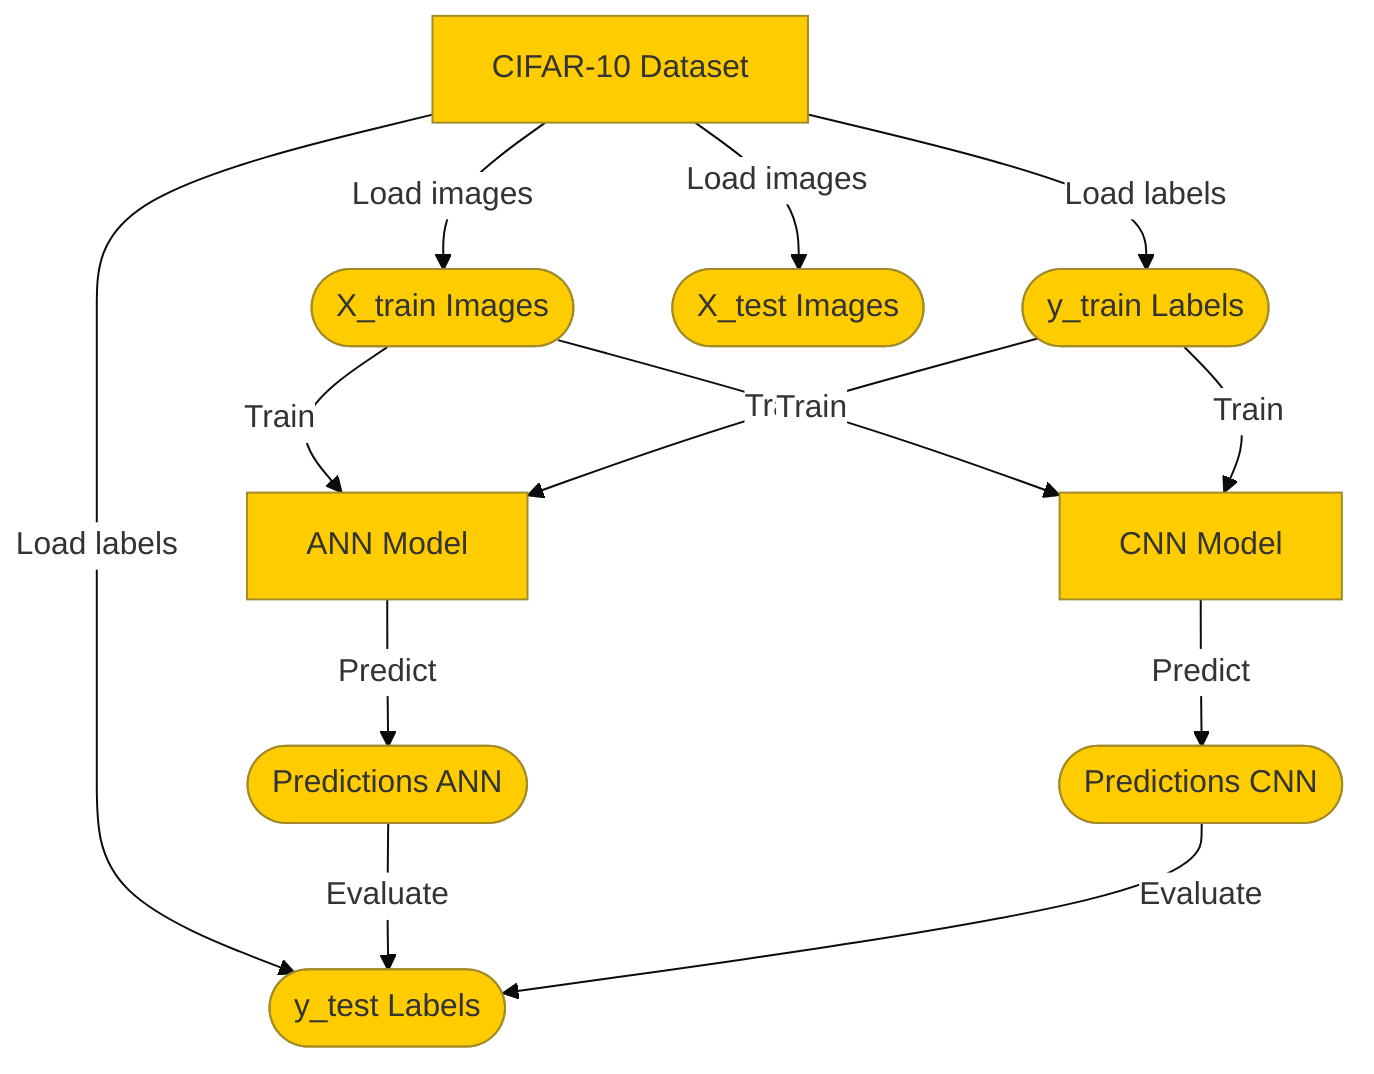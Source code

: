 %%{ init : { 'theme' : 'base', 'themeVariables': { 'primaryColor': '#ffcc00', 'edgeLabelBackground':'#ffffff', 'tertiaryColor': '#F0F0F0'}}}%%
flowchart TD
    %% Data Sources %%
    data1[CIFAR-10 Dataset]
    
    %% Data Variables %%
    X_train([X_train Images])
    y_train([y_train Labels])
    X_test([X_test Images])
    y_test([y_test Labels])
    pred([Predictions ANN])
    res([Predictions CNN])

    %% Models %%
    ann_model[ANN Model]
    cnn_model[CNN Model]

    %% Data Flow %%
    data1 -->|Load images| X_train
    data1 -->|Load labels| y_train
    data1 -->|Load images| X_test
    data1 -->|Load labels| y_test

    X_train -->|Train| ann_model
    y_train -->|Train| ann_model
    X_train -->|Train| cnn_model
    y_train -->|Train| cnn_model

    ann_model -->|Predict| pred
    cnn_model -->|Predict| res
    
    pred -->|Evaluate| y_test
    res -->|Evaluate| y_test

    %% Comments describing each node
    click data1 "Load CIFAR-10 Dataset" "This is the source of data."
    click X_train "Training Data" "Features loaded from CIFAR-10."
    click y_train "Training Labels" "Target variable loaded from CIFAR-10."
    click X_test "Testing Data" "Features for model testing."
    click y_test "Testing Labels" "Actual labels for testing data."
    click pred "ANN Predictions" "Predictions made by ANN model."
    click res "CNN Predictions" "Predictions made by CNN model."
    click ann_model "ANN Model Details" "Trained using dense layers with SGD optimizer."
    click cnn_model "CNN Model Details" "Trained using CNN layers with Adam optimizer."